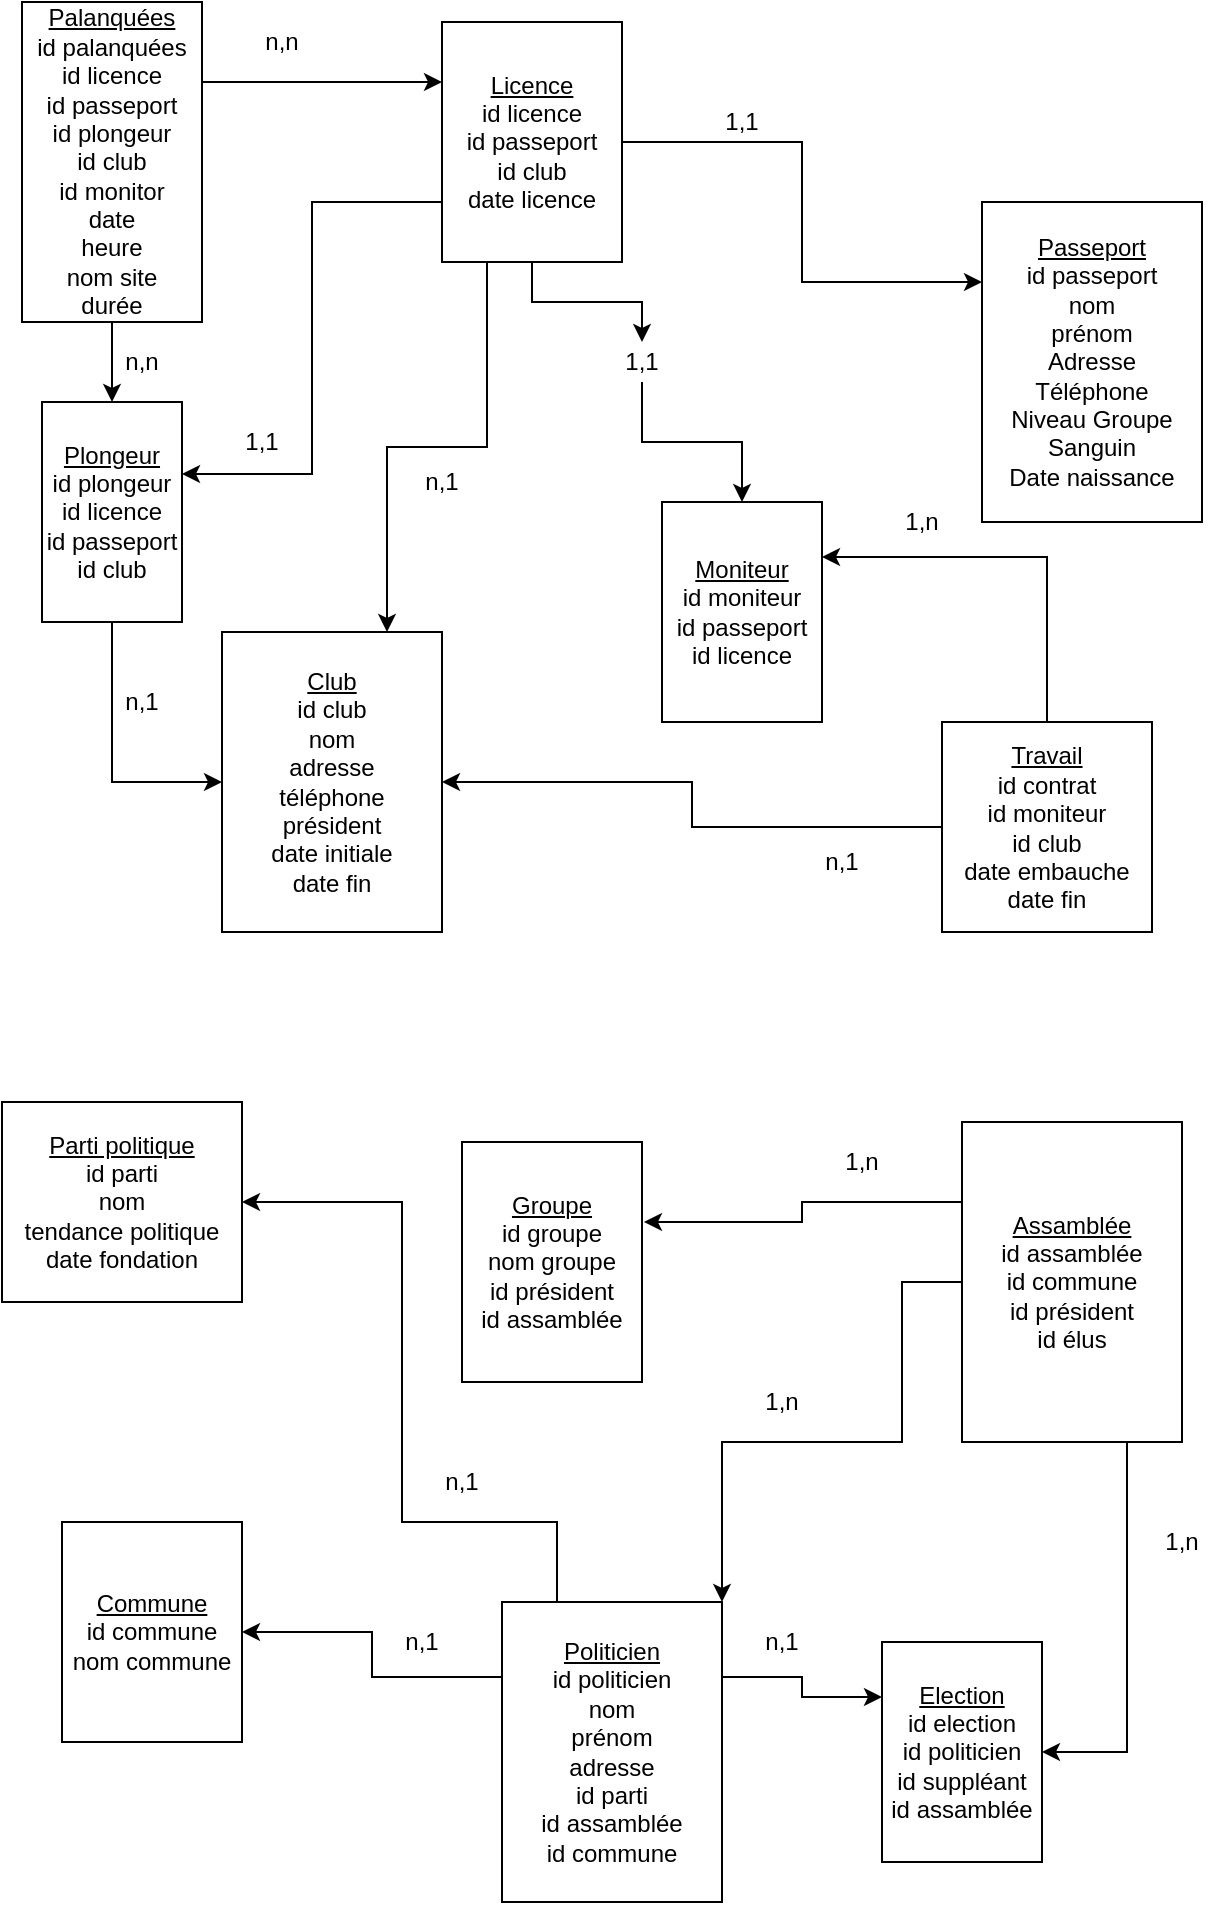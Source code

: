<mxfile version="14.4.2" type="github">
  <diagram id="x8W8AJZ4dCZI1heM8H32" name="Page-1">
    <mxGraphModel dx="2249" dy="705" grid="1" gridSize="10" guides="1" tooltips="1" connect="1" arrows="1" fold="1" page="1" pageScale="1" pageWidth="827" pageHeight="1169" math="0" shadow="0">
      <root>
        <mxCell id="0" />
        <mxCell id="1" parent="0" />
        <mxCell id="_py3yEN6EtsgkCyzsrZI-14" style="edgeStyle=orthogonalEdgeStyle;rounded=0;orthogonalLoop=1;jettySize=auto;html=1;exitX=1;exitY=0.5;exitDx=0;exitDy=0;entryX=0;entryY=0.25;entryDx=0;entryDy=0;" edge="1" parent="1" source="_py3yEN6EtsgkCyzsrZI-1" target="_py3yEN6EtsgkCyzsrZI-2">
          <mxGeometry relative="1" as="geometry" />
        </mxCell>
        <mxCell id="_py3yEN6EtsgkCyzsrZI-15" style="edgeStyle=orthogonalEdgeStyle;rounded=0;orthogonalLoop=1;jettySize=auto;html=1;exitX=0.5;exitY=1;exitDx=0;exitDy=0;" edge="1" parent="1" source="_py3yEN6EtsgkCyzsrZI-29" target="_py3yEN6EtsgkCyzsrZI-5">
          <mxGeometry relative="1" as="geometry" />
        </mxCell>
        <mxCell id="_py3yEN6EtsgkCyzsrZI-26" style="edgeStyle=orthogonalEdgeStyle;rounded=0;orthogonalLoop=1;jettySize=auto;html=1;exitX=0;exitY=0.75;exitDx=0;exitDy=0;entryX=1;entryY=0.327;entryDx=0;entryDy=0;entryPerimeter=0;" edge="1" parent="1" source="_py3yEN6EtsgkCyzsrZI-1" target="_py3yEN6EtsgkCyzsrZI-7">
          <mxGeometry relative="1" as="geometry" />
        </mxCell>
        <mxCell id="_py3yEN6EtsgkCyzsrZI-27" style="edgeStyle=orthogonalEdgeStyle;rounded=0;orthogonalLoop=1;jettySize=auto;html=1;exitX=0.25;exitY=1;exitDx=0;exitDy=0;entryX=0.75;entryY=0;entryDx=0;entryDy=0;" edge="1" parent="1" source="_py3yEN6EtsgkCyzsrZI-1" target="_py3yEN6EtsgkCyzsrZI-3">
          <mxGeometry relative="1" as="geometry" />
        </mxCell>
        <mxCell id="_py3yEN6EtsgkCyzsrZI-1" value="&lt;u&gt;Licence&lt;br&gt;&lt;/u&gt;id licence&lt;br&gt;id passeport&lt;br&gt;id club&lt;br&gt;date licence" style="rounded=0;whiteSpace=wrap;html=1;" vertex="1" parent="1">
          <mxGeometry x="70" y="40" width="90" height="120" as="geometry" />
        </mxCell>
        <mxCell id="_py3yEN6EtsgkCyzsrZI-2" value="&lt;u&gt;Passeport&lt;br&gt;&lt;/u&gt;id passeport&lt;br&gt;nom&lt;br&gt;prénom&lt;br&gt;Adresse&lt;br&gt;Téléphone&lt;br&gt;Niveau Groupe&lt;br&gt;Sanguin&lt;br&gt;Date naissance" style="rounded=0;whiteSpace=wrap;html=1;" vertex="1" parent="1">
          <mxGeometry x="340" y="130" width="110" height="160" as="geometry" />
        </mxCell>
        <mxCell id="_py3yEN6EtsgkCyzsrZI-3" value="&lt;u&gt;Club&lt;/u&gt;&lt;br&gt;id club&lt;br&gt;nom&lt;br&gt;adresse&lt;br&gt;téléphone&lt;br&gt;président&lt;br&gt;date initiale&lt;br&gt;date fin" style="rounded=0;whiteSpace=wrap;html=1;" vertex="1" parent="1">
          <mxGeometry x="-40" y="345" width="110" height="150" as="geometry" />
        </mxCell>
        <mxCell id="_py3yEN6EtsgkCyzsrZI-5" value="&lt;u&gt;Moniteur&lt;/u&gt;&lt;br&gt;id moniteur&lt;br&gt;id passeport&lt;br&gt;id licence" style="rounded=0;whiteSpace=wrap;html=1;" vertex="1" parent="1">
          <mxGeometry x="180" y="280" width="80" height="110" as="geometry" />
        </mxCell>
        <mxCell id="_py3yEN6EtsgkCyzsrZI-43" style="edgeStyle=orthogonalEdgeStyle;rounded=0;orthogonalLoop=1;jettySize=auto;html=1;exitX=0.5;exitY=1;exitDx=0;exitDy=0;entryX=0;entryY=0.5;entryDx=0;entryDy=0;" edge="1" parent="1" source="_py3yEN6EtsgkCyzsrZI-7" target="_py3yEN6EtsgkCyzsrZI-3">
          <mxGeometry relative="1" as="geometry" />
        </mxCell>
        <mxCell id="_py3yEN6EtsgkCyzsrZI-7" value="&lt;u&gt;Plongeur&lt;/u&gt;&lt;br&gt;id plongeur&lt;br&gt;id licence&lt;br&gt;id passeport&lt;br&gt;id club" style="rounded=0;whiteSpace=wrap;html=1;" vertex="1" parent="1">
          <mxGeometry x="-130" y="230" width="70" height="110" as="geometry" />
        </mxCell>
        <mxCell id="_py3yEN6EtsgkCyzsrZI-25" style="edgeStyle=orthogonalEdgeStyle;rounded=0;orthogonalLoop=1;jettySize=auto;html=1;exitX=0.5;exitY=1;exitDx=0;exitDy=0;entryX=0.5;entryY=0;entryDx=0;entryDy=0;" edge="1" parent="1" source="_py3yEN6EtsgkCyzsrZI-8" target="_py3yEN6EtsgkCyzsrZI-7">
          <mxGeometry relative="1" as="geometry" />
        </mxCell>
        <mxCell id="_py3yEN6EtsgkCyzsrZI-34" style="edgeStyle=orthogonalEdgeStyle;rounded=0;orthogonalLoop=1;jettySize=auto;html=1;exitX=1;exitY=0.25;exitDx=0;exitDy=0;entryX=0;entryY=0.25;entryDx=0;entryDy=0;" edge="1" parent="1" source="_py3yEN6EtsgkCyzsrZI-8" target="_py3yEN6EtsgkCyzsrZI-1">
          <mxGeometry relative="1" as="geometry" />
        </mxCell>
        <mxCell id="_py3yEN6EtsgkCyzsrZI-8" value="&lt;u&gt;Palanquées&lt;/u&gt;&lt;br&gt;id palanquées&lt;br&gt;id licence&lt;br&gt;id passeport&lt;br&gt;id plongeur&lt;br&gt;id club&lt;br&gt;id monitor&lt;br&gt;date&lt;br&gt;heure&lt;br&gt;nom site&lt;br&gt;durée&lt;br&gt;" style="rounded=0;whiteSpace=wrap;html=1;" vertex="1" parent="1">
          <mxGeometry x="-140" y="30" width="90" height="160" as="geometry" />
        </mxCell>
        <mxCell id="_py3yEN6EtsgkCyzsrZI-21" style="edgeStyle=orthogonalEdgeStyle;rounded=0;orthogonalLoop=1;jettySize=auto;html=1;exitX=0.5;exitY=0;exitDx=0;exitDy=0;entryX=1;entryY=0.25;entryDx=0;entryDy=0;" edge="1" parent="1" source="_py3yEN6EtsgkCyzsrZI-9" target="_py3yEN6EtsgkCyzsrZI-5">
          <mxGeometry relative="1" as="geometry" />
        </mxCell>
        <mxCell id="_py3yEN6EtsgkCyzsrZI-40" style="edgeStyle=orthogonalEdgeStyle;rounded=0;orthogonalLoop=1;jettySize=auto;html=1;exitX=0;exitY=0.5;exitDx=0;exitDy=0;entryX=1;entryY=0.5;entryDx=0;entryDy=0;" edge="1" parent="1" source="_py3yEN6EtsgkCyzsrZI-9" target="_py3yEN6EtsgkCyzsrZI-3">
          <mxGeometry relative="1" as="geometry" />
        </mxCell>
        <mxCell id="_py3yEN6EtsgkCyzsrZI-9" value="&lt;u&gt;Travail&lt;/u&gt;&lt;br&gt;id contrat&lt;br&gt;id moniteur&lt;br&gt;id club&lt;br&gt;date embauche&lt;br&gt;date fin" style="whiteSpace=wrap;html=1;aspect=fixed;" vertex="1" parent="1">
          <mxGeometry x="320" y="390" width="105" height="105" as="geometry" />
        </mxCell>
        <mxCell id="_py3yEN6EtsgkCyzsrZI-28" value="1,1" style="text;html=1;strokeColor=none;fillColor=none;align=center;verticalAlign=middle;whiteSpace=wrap;rounded=0;" vertex="1" parent="1">
          <mxGeometry x="200" y="80" width="40" height="20" as="geometry" />
        </mxCell>
        <mxCell id="_py3yEN6EtsgkCyzsrZI-29" value="1,1" style="text;html=1;strokeColor=none;fillColor=none;align=center;verticalAlign=middle;whiteSpace=wrap;rounded=0;" vertex="1" parent="1">
          <mxGeometry x="150" y="200" width="40" height="20" as="geometry" />
        </mxCell>
        <mxCell id="_py3yEN6EtsgkCyzsrZI-30" style="edgeStyle=orthogonalEdgeStyle;rounded=0;orthogonalLoop=1;jettySize=auto;html=1;exitX=0.5;exitY=1;exitDx=0;exitDy=0;" edge="1" parent="1" source="_py3yEN6EtsgkCyzsrZI-1" target="_py3yEN6EtsgkCyzsrZI-29">
          <mxGeometry relative="1" as="geometry">
            <mxPoint x="115" y="160" as="sourcePoint" />
            <mxPoint x="220" y="280" as="targetPoint" />
          </mxGeometry>
        </mxCell>
        <mxCell id="_py3yEN6EtsgkCyzsrZI-31" value="1,n" style="text;html=1;strokeColor=none;fillColor=none;align=center;verticalAlign=middle;whiteSpace=wrap;rounded=0;" vertex="1" parent="1">
          <mxGeometry x="290" y="280" width="40" height="20" as="geometry" />
        </mxCell>
        <mxCell id="_py3yEN6EtsgkCyzsrZI-35" value="n,n" style="text;html=1;strokeColor=none;fillColor=none;align=center;verticalAlign=middle;whiteSpace=wrap;rounded=0;" vertex="1" parent="1">
          <mxGeometry x="-30" y="40" width="40" height="20" as="geometry" />
        </mxCell>
        <mxCell id="_py3yEN6EtsgkCyzsrZI-36" value="1,1" style="text;html=1;strokeColor=none;fillColor=none;align=center;verticalAlign=middle;whiteSpace=wrap;rounded=0;" vertex="1" parent="1">
          <mxGeometry x="-40" y="240" width="40" height="20" as="geometry" />
        </mxCell>
        <mxCell id="_py3yEN6EtsgkCyzsrZI-37" value="n,1" style="text;html=1;strokeColor=none;fillColor=none;align=center;verticalAlign=middle;whiteSpace=wrap;rounded=0;" vertex="1" parent="1">
          <mxGeometry x="50" y="260" width="40" height="20" as="geometry" />
        </mxCell>
        <mxCell id="_py3yEN6EtsgkCyzsrZI-41" value="n,1" style="text;html=1;strokeColor=none;fillColor=none;align=center;verticalAlign=middle;whiteSpace=wrap;rounded=0;" vertex="1" parent="1">
          <mxGeometry x="250" y="450" width="40" height="20" as="geometry" />
        </mxCell>
        <mxCell id="_py3yEN6EtsgkCyzsrZI-42" value="n,n" style="text;html=1;strokeColor=none;fillColor=none;align=center;verticalAlign=middle;whiteSpace=wrap;rounded=0;" vertex="1" parent="1">
          <mxGeometry x="-100" y="200" width="40" height="20" as="geometry" />
        </mxCell>
        <mxCell id="_py3yEN6EtsgkCyzsrZI-44" value="n,1" style="text;html=1;strokeColor=none;fillColor=none;align=center;verticalAlign=middle;whiteSpace=wrap;rounded=0;" vertex="1" parent="1">
          <mxGeometry x="-100" y="370" width="40" height="20" as="geometry" />
        </mxCell>
        <mxCell id="_py3yEN6EtsgkCyzsrZI-49" value="&lt;u&gt;Groupe&lt;/u&gt;&lt;br&gt;id groupe&lt;br&gt;nom groupe&lt;br&gt;id président&lt;br&gt;id assamblée" style="rounded=0;whiteSpace=wrap;html=1;" vertex="1" parent="1">
          <mxGeometry x="80" y="600" width="90" height="120" as="geometry" />
        </mxCell>
        <mxCell id="_py3yEN6EtsgkCyzsrZI-71" style="edgeStyle=orthogonalEdgeStyle;rounded=0;orthogonalLoop=1;jettySize=auto;html=1;exitX=0;exitY=0.25;exitDx=0;exitDy=0;entryX=1.011;entryY=0.333;entryDx=0;entryDy=0;entryPerimeter=0;" edge="1" parent="1" source="_py3yEN6EtsgkCyzsrZI-50" target="_py3yEN6EtsgkCyzsrZI-49">
          <mxGeometry relative="1" as="geometry" />
        </mxCell>
        <mxCell id="_py3yEN6EtsgkCyzsrZI-72" style="edgeStyle=orthogonalEdgeStyle;rounded=0;orthogonalLoop=1;jettySize=auto;html=1;exitX=0;exitY=0.5;exitDx=0;exitDy=0;entryX=1;entryY=0;entryDx=0;entryDy=0;" edge="1" parent="1" source="_py3yEN6EtsgkCyzsrZI-50" target="_py3yEN6EtsgkCyzsrZI-51">
          <mxGeometry relative="1" as="geometry">
            <Array as="points">
              <mxPoint x="300" y="670" />
              <mxPoint x="300" y="750" />
              <mxPoint x="210" y="750" />
            </Array>
          </mxGeometry>
        </mxCell>
        <mxCell id="_py3yEN6EtsgkCyzsrZI-73" style="edgeStyle=orthogonalEdgeStyle;rounded=0;orthogonalLoop=1;jettySize=auto;html=1;exitX=0.75;exitY=1;exitDx=0;exitDy=0;entryX=1;entryY=0.5;entryDx=0;entryDy=0;" edge="1" parent="1" source="_py3yEN6EtsgkCyzsrZI-50" target="_py3yEN6EtsgkCyzsrZI-52">
          <mxGeometry relative="1" as="geometry" />
        </mxCell>
        <mxCell id="_py3yEN6EtsgkCyzsrZI-50" value="&lt;u&gt;Assamblée&lt;/u&gt;&lt;br&gt;id assamblée&lt;br&gt;id commune&lt;br&gt;id président&lt;br&gt;id élus" style="rounded=0;whiteSpace=wrap;html=1;" vertex="1" parent="1">
          <mxGeometry x="330" y="590" width="110" height="160" as="geometry" />
        </mxCell>
        <mxCell id="_py3yEN6EtsgkCyzsrZI-74" style="edgeStyle=orthogonalEdgeStyle;rounded=0;orthogonalLoop=1;jettySize=auto;html=1;exitX=0.25;exitY=0;exitDx=0;exitDy=0;entryX=1;entryY=0.5;entryDx=0;entryDy=0;" edge="1" parent="1" source="_py3yEN6EtsgkCyzsrZI-51" target="_py3yEN6EtsgkCyzsrZI-57">
          <mxGeometry relative="1" as="geometry">
            <Array as="points">
              <mxPoint x="128" y="790" />
              <mxPoint x="50" y="790" />
              <mxPoint x="50" y="630" />
            </Array>
          </mxGeometry>
        </mxCell>
        <mxCell id="_py3yEN6EtsgkCyzsrZI-75" style="edgeStyle=orthogonalEdgeStyle;rounded=0;orthogonalLoop=1;jettySize=auto;html=1;exitX=0;exitY=0.25;exitDx=0;exitDy=0;entryX=1;entryY=0.5;entryDx=0;entryDy=0;" edge="1" parent="1" source="_py3yEN6EtsgkCyzsrZI-51" target="_py3yEN6EtsgkCyzsrZI-54">
          <mxGeometry relative="1" as="geometry" />
        </mxCell>
        <mxCell id="_py3yEN6EtsgkCyzsrZI-76" style="edgeStyle=orthogonalEdgeStyle;rounded=0;orthogonalLoop=1;jettySize=auto;html=1;exitX=1;exitY=0.25;exitDx=0;exitDy=0;entryX=0;entryY=0.25;entryDx=0;entryDy=0;" edge="1" parent="1" source="_py3yEN6EtsgkCyzsrZI-51" target="_py3yEN6EtsgkCyzsrZI-52">
          <mxGeometry relative="1" as="geometry" />
        </mxCell>
        <mxCell id="_py3yEN6EtsgkCyzsrZI-51" value="&lt;u&gt;Politicien&lt;/u&gt;&lt;br&gt;id politicien&lt;br&gt;nom&lt;br&gt;prénom&lt;br&gt;adresse&lt;br&gt;id parti&lt;br&gt;id assamblée&lt;br&gt;id commune" style="rounded=0;whiteSpace=wrap;html=1;" vertex="1" parent="1">
          <mxGeometry x="100" y="830" width="110" height="150" as="geometry" />
        </mxCell>
        <mxCell id="_py3yEN6EtsgkCyzsrZI-52" value="&lt;u&gt;Election&lt;/u&gt;&lt;br&gt;id election&lt;br&gt;id politicien&lt;br&gt;id suppléant&lt;br&gt;id assamblée" style="rounded=0;whiteSpace=wrap;html=1;" vertex="1" parent="1">
          <mxGeometry x="290" y="850" width="80" height="110" as="geometry" />
        </mxCell>
        <mxCell id="_py3yEN6EtsgkCyzsrZI-54" value="&lt;u&gt;Commune&lt;/u&gt;&lt;br&gt;id commune&lt;br&gt;nom commune" style="rounded=0;whiteSpace=wrap;html=1;" vertex="1" parent="1">
          <mxGeometry x="-120" y="790" width="90" height="110" as="geometry" />
        </mxCell>
        <mxCell id="_py3yEN6EtsgkCyzsrZI-57" value="&lt;u&gt;Parti politique&lt;br&gt;&lt;/u&gt;id parti&lt;br&gt;nom&lt;br&gt;tendance politique&lt;br&gt;date fondation" style="rounded=0;whiteSpace=wrap;html=1;" vertex="1" parent="1">
          <mxGeometry x="-150" y="580" width="120" height="100" as="geometry" />
        </mxCell>
        <mxCell id="_py3yEN6EtsgkCyzsrZI-77" value="1,n" style="text;html=1;strokeColor=none;fillColor=none;align=center;verticalAlign=middle;whiteSpace=wrap;rounded=0;" vertex="1" parent="1">
          <mxGeometry x="260" y="600" width="40" height="20" as="geometry" />
        </mxCell>
        <mxCell id="_py3yEN6EtsgkCyzsrZI-78" value="1,n" style="text;html=1;strokeColor=none;fillColor=none;align=center;verticalAlign=middle;whiteSpace=wrap;rounded=0;" vertex="1" parent="1">
          <mxGeometry x="220" y="720" width="40" height="20" as="geometry" />
        </mxCell>
        <mxCell id="_py3yEN6EtsgkCyzsrZI-79" value="1,n" style="text;html=1;strokeColor=none;fillColor=none;align=center;verticalAlign=middle;whiteSpace=wrap;rounded=0;" vertex="1" parent="1">
          <mxGeometry x="420" y="790" width="40" height="20" as="geometry" />
        </mxCell>
        <mxCell id="_py3yEN6EtsgkCyzsrZI-80" value="n,1" style="text;html=1;strokeColor=none;fillColor=none;align=center;verticalAlign=middle;whiteSpace=wrap;rounded=0;" vertex="1" parent="1">
          <mxGeometry x="220" y="840" width="40" height="20" as="geometry" />
        </mxCell>
        <mxCell id="_py3yEN6EtsgkCyzsrZI-81" value="n,1" style="text;html=1;strokeColor=none;fillColor=none;align=center;verticalAlign=middle;whiteSpace=wrap;rounded=0;" vertex="1" parent="1">
          <mxGeometry x="60" y="760" width="40" height="20" as="geometry" />
        </mxCell>
        <mxCell id="_py3yEN6EtsgkCyzsrZI-82" value="n,1" style="text;html=1;strokeColor=none;fillColor=none;align=center;verticalAlign=middle;whiteSpace=wrap;rounded=0;" vertex="1" parent="1">
          <mxGeometry x="40" y="840" width="40" height="20" as="geometry" />
        </mxCell>
      </root>
    </mxGraphModel>
  </diagram>
</mxfile>
